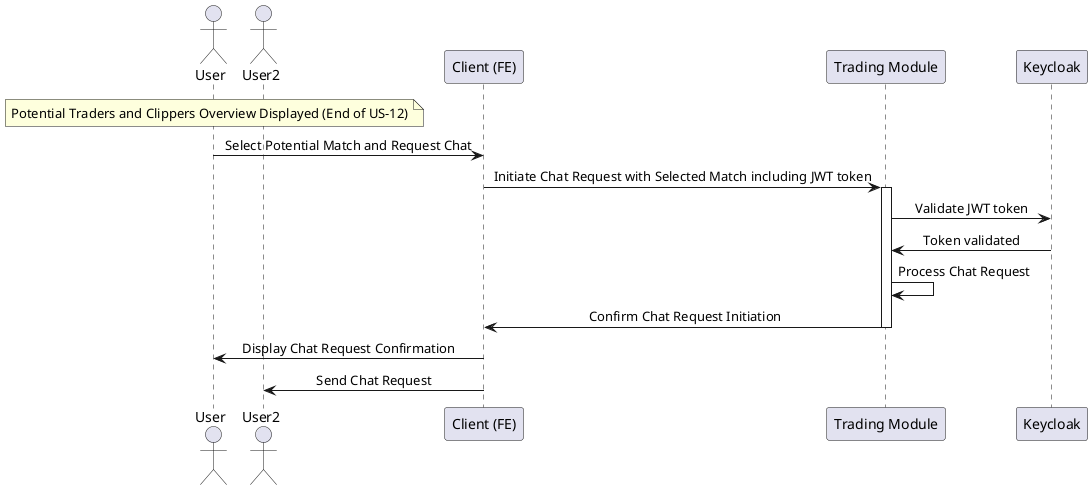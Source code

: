 @startuml
skinparam SequenceMessageAlignment center
actor User
actor User2
participant "Client (FE)" as Client
participant "Trading Module" as Trading
participant "Keycloak" as Auth

note over User: Potential Traders and Clippers Overview Displayed (End of US-12)

User -> Client: Select Potential Match and Request Chat
Client -> Trading: Initiate Chat Request with Selected Match including JWT token

activate Trading
Trading -> Auth: Validate JWT token
Auth -> Trading: Token validated

Trading -> Trading: Process Chat Request
Trading -> Client: Confirm Chat Request Initiation
deactivate Trading

Client -> User: Display Chat Request Confirmation
Client -> User2: Send Chat Request
@enduml
